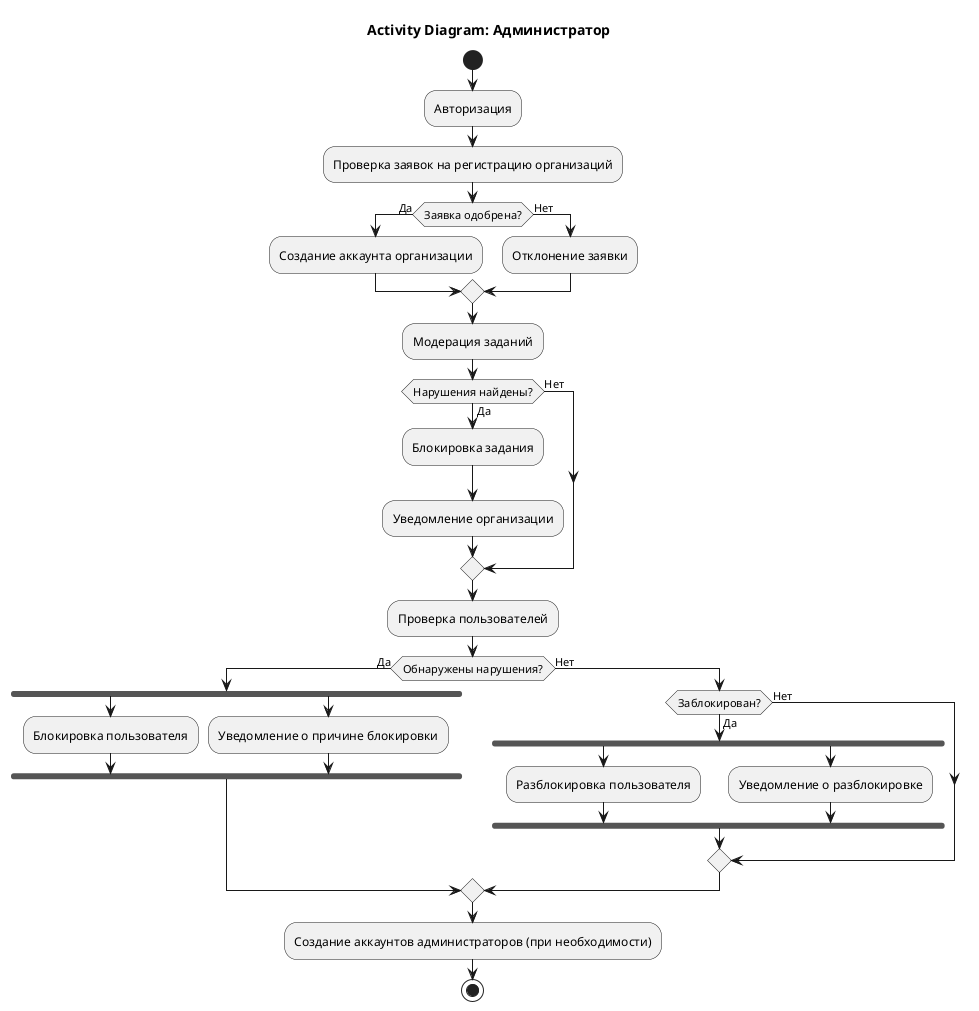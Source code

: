 @startuml
title Activity Diagram: Администратор

start
:Авторизация;
:Проверка заявок на регистрацию организаций;
if (Заявка одобрена?) then (Да)
  :Создание аккаунта организации;
else (Нет)
  :Отклонение заявки;
endif

:Модерация заданий;
if (Нарушения найдены?) then (Да)
  :Блокировка задания;
  :Уведомление организации;
else (Нет)
endif

:Проверка пользователей;
if (Обнаружены нарушения?) then (Да)
  fork
    :Блокировка пользователя;
  fork again
    :Уведомление о причине блокировки;
  end fork
else (Нет)
  if (Заблокирован?) then (Да)
  fork
    :Разблокировка пользователя;
  fork again
    :Уведомление о разблокировке;
  end fork
  else (Нет)
  endif
endif

:Создание аккаунтов администраторов (при необходимости);
stop
@enduml
